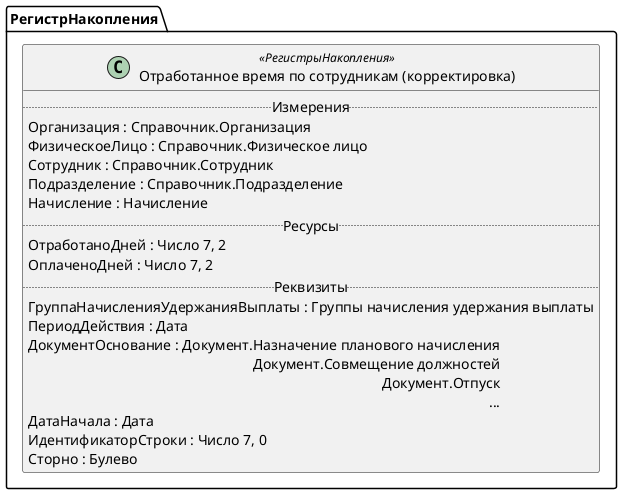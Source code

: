 ﻿@startuml ОтработанноеВремяПоСотрудникамКорректировка
'!include templates.wsd
'..\include templates.wsd
class РегистрНакопления.ОтработанноеВремяПоСотрудникамКорректировка as "Отработанное время по сотрудникам (корректировка)" <<РегистрыНакопления>>
{
..Измерения..
Организация : Справочник.Организация
ФизическоеЛицо : Справочник.Физическое лицо
Сотрудник : Справочник.Сотрудник
Подразделение : Справочник.Подразделение
Начисление : Начисление
..Ресурсы..
ОтработаноДней : Число 7, 2
ОплаченоДней : Число 7, 2
..Реквизиты..
ГруппаНачисленияУдержанияВыплаты : Группы начисления удержания выплаты
ПериодДействия : Дата
ДокументОснование : Документ.Назначение планового начисления\rДокумент.Совмещение должностей\rДокумент.Отпуск\r...
ДатаНачала : Дата
ИдентификаторСтроки : Число 7, 0
Сторно : Булево
}
@enduml
